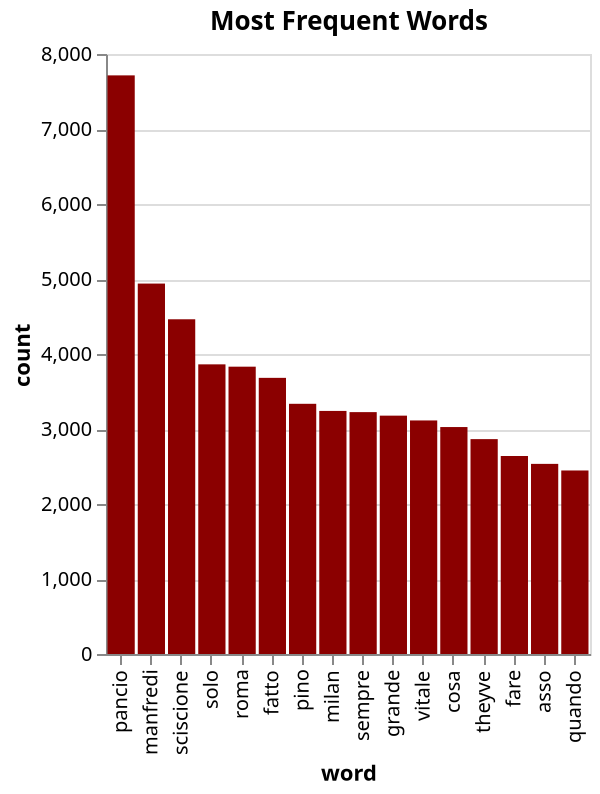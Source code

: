 {
  "config": {"view": {"continuousWidth": 300, "continuousHeight": 300}},
  "data": {"name": "data-163ae0e1ae36de88d22a0d7adbc0ca3c"},
  "mark": {"type": "bar", "color": "darkred", "tooltip": true},
  "encoding": {
    "x": {"field": "word", "sort": null, "type": "nominal"},
    "y": {"field": "count", "type": "quantitative"}
  },
  "title": "Most Frequent Words",
  "width": "container",
  "$schema": "https://vega.github.io/schema/vega-lite/v4.17.0.json",
  "datasets": {
    "data-163ae0e1ae36de88d22a0d7adbc0ca3c": [
      {"word": "pancio", "count": 7715},
      {"word": "manfredi", "count": 4939},
      {"word": "sciscione", "count": 4463},
      {"word": "solo", "count": 3862},
      {"word": "roma", "count": 3831},
      {"word": "fatto", "count": 3682},
      {"word": "pino", "count": 3336},
      {"word": "milan", "count": 3241},
      {"word": "sempre", "count": 3225},
      {"word": "grande", "count": 3178},
      {"word": "vitale", "count": 3114},
      {"word": "cosa", "count": 3026},
      {"word": "theyve", "count": 2865},
      {"word": "fare", "count": 2640},
      {"word": "asso", "count": 2535},
      {"word": "quando", "count": 2447}
    ]
  }
}